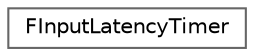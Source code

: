 digraph "Graphical Class Hierarchy"
{
 // INTERACTIVE_SVG=YES
 // LATEX_PDF_SIZE
  bgcolor="transparent";
  edge [fontname=Helvetica,fontsize=10,labelfontname=Helvetica,labelfontsize=10];
  node [fontname=Helvetica,fontsize=10,shape=box,height=0.2,width=0.4];
  rankdir="LR";
  Node0 [id="Node000000",label="FInputLatencyTimer",height=0.2,width=0.4,color="grey40", fillcolor="white", style="filled",URL="$d1/d91/structFInputLatencyTimer.html",tooltip="Encapsulates a latency timer that measures the time from when mouse input is read on the gamethread u..."];
}
